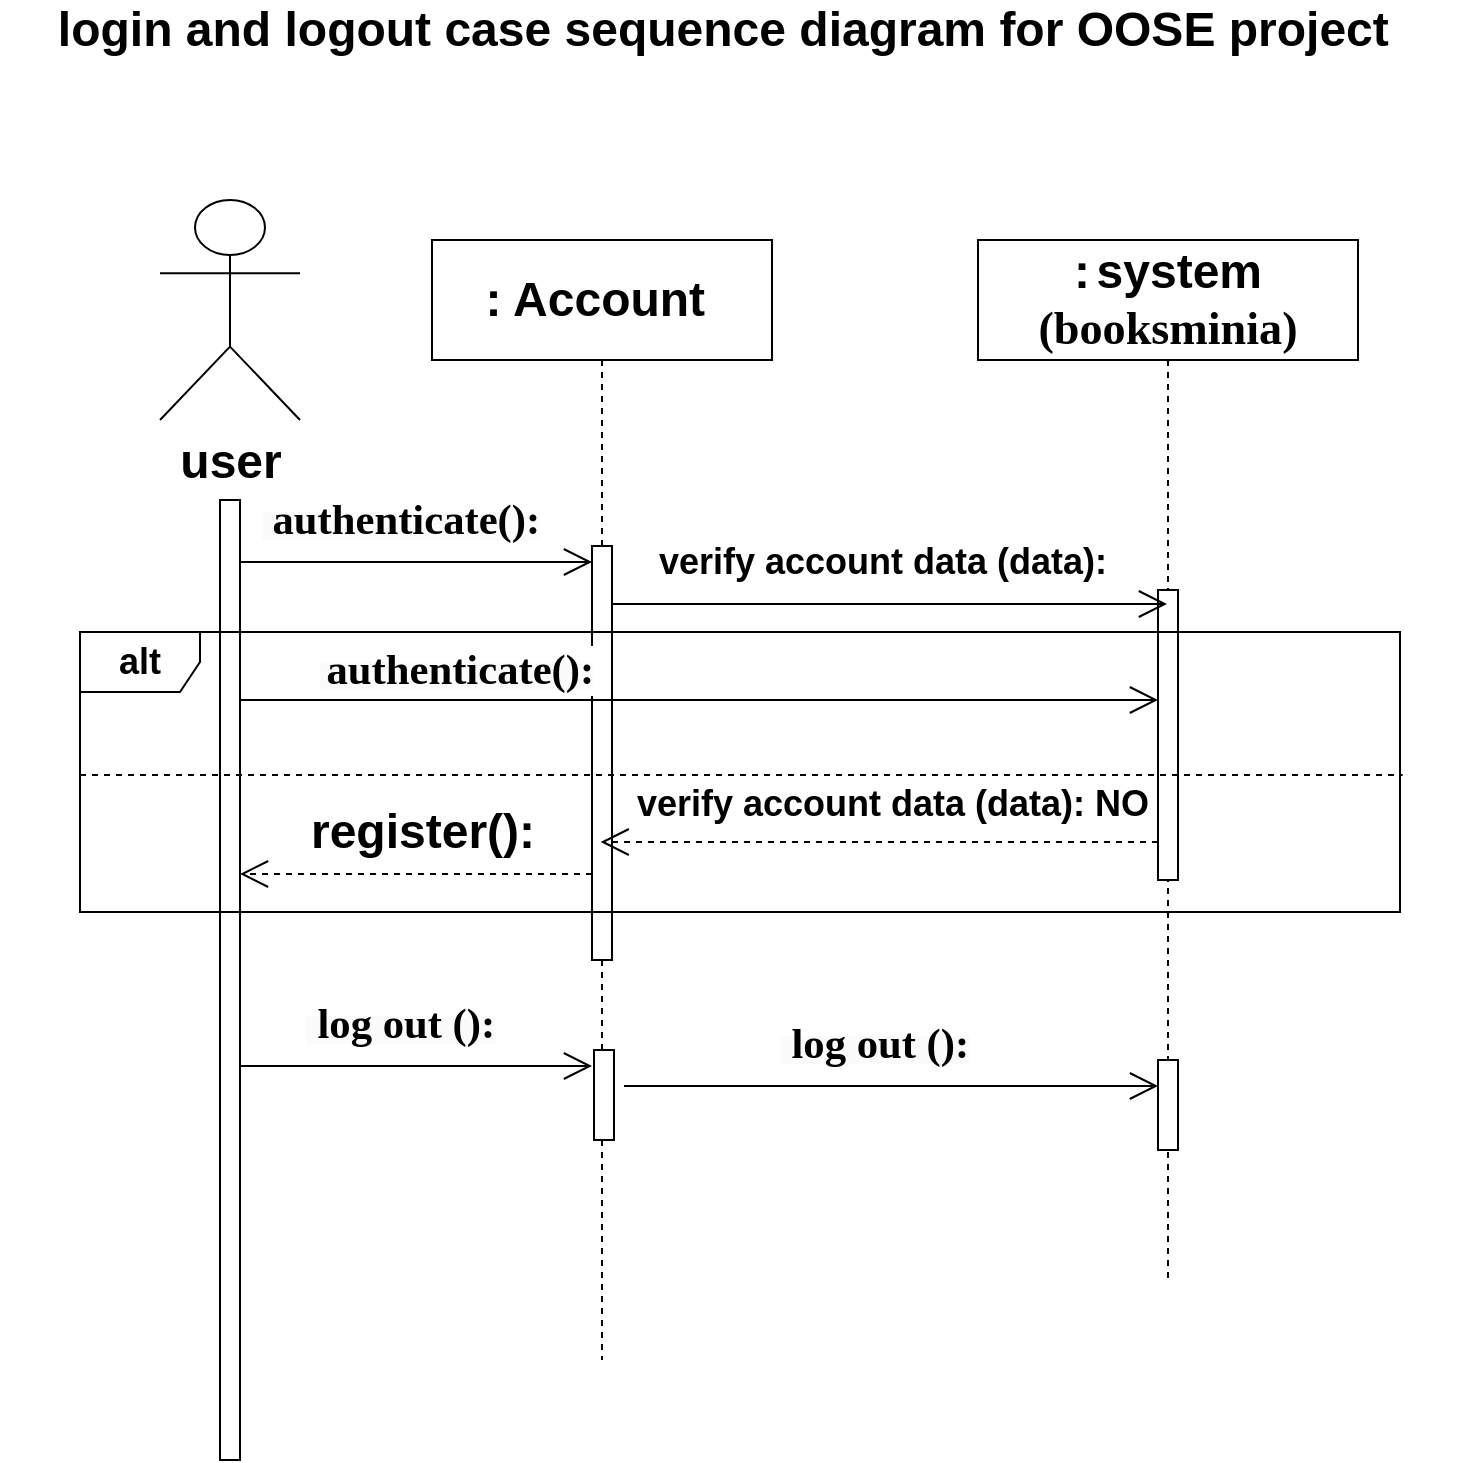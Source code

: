 <mxfile version="22.1.11" type="device">
  <diagram name="Page-1" id="eGDjCs74CiX1uYYfahEV">
    <mxGraphModel dx="1400" dy="2953" grid="1" gridSize="10" guides="1" tooltips="1" connect="1" arrows="1" fold="1" page="1" pageScale="1" pageWidth="850" pageHeight="1100" math="0" shadow="0">
      <root>
        <mxCell id="0" />
        <mxCell id="1" parent="0" />
        <mxCell id="B_eZrr6Voj85S-G9qspt-1" value="&lt;font style=&quot;font-size: 24px;&quot;&gt;&lt;b&gt;user&lt;/b&gt;&lt;/font&gt;" style="shape=umlActor;verticalLabelPosition=bottom;verticalAlign=top;html=1;" parent="1" vertex="1">
          <mxGeometry x="120" y="-2050" width="70" height="110" as="geometry" />
        </mxCell>
        <mxCell id="B_eZrr6Voj85S-G9qspt-2" value="&lt;b&gt;&lt;font style=&quot;font-size: 24px;&quot;&gt;login and logout case sequence diagram for OOSE project&amp;nbsp;&lt;/font&gt;&lt;/b&gt;" style="text;html=1;strokeColor=none;fillColor=none;align=center;verticalAlign=middle;whiteSpace=wrap;rounded=0;" parent="1" vertex="1">
          <mxGeometry x="40" y="-2150" width="730" height="30" as="geometry" />
        </mxCell>
        <mxCell id="sM-v2A3wkZq7hyRdQ6Ps-2" value="&lt;div&gt;&lt;font style=&quot;font-size: 24px;&quot;&gt;&lt;b&gt;: Account&amp;nbsp;&lt;/b&gt;&lt;/font&gt;&lt;/div&gt;" style="shape=umlLifeline;perimeter=lifelinePerimeter;whiteSpace=wrap;html=1;container=1;dropTarget=0;collapsible=0;recursiveResize=0;outlineConnect=0;portConstraint=eastwest;newEdgeStyle={&quot;curved&quot;:0,&quot;rounded&quot;:0};size=60;" vertex="1" parent="1">
          <mxGeometry x="256" y="-2030" width="170" height="560" as="geometry" />
        </mxCell>
        <mxCell id="sM-v2A3wkZq7hyRdQ6Ps-4" value="" style="html=1;points=[[0,0,0,0,5],[0,1,0,0,-5],[1,0,0,0,5],[1,1,0,0,-5]];perimeter=orthogonalPerimeter;outlineConnect=0;targetShapes=umlLifeline;portConstraint=eastwest;newEdgeStyle={&quot;curved&quot;:0,&quot;rounded&quot;:0};" vertex="1" parent="sM-v2A3wkZq7hyRdQ6Ps-2">
          <mxGeometry x="80" y="153" width="10" height="207" as="geometry" />
        </mxCell>
        <mxCell id="sM-v2A3wkZq7hyRdQ6Ps-21" value="" style="html=1;points=[[0,0,0,0,5],[0,1,0,0,-5],[1,0,0,0,5],[1,1,0,0,-5]];perimeter=orthogonalPerimeter;outlineConnect=0;targetShapes=umlLifeline;portConstraint=eastwest;newEdgeStyle={&quot;curved&quot;:0,&quot;rounded&quot;:0};" vertex="1" parent="sM-v2A3wkZq7hyRdQ6Ps-2">
          <mxGeometry x="81" y="405" width="10" height="45" as="geometry" />
        </mxCell>
        <mxCell id="sM-v2A3wkZq7hyRdQ6Ps-3" value="&lt;div&gt;&lt;b&gt;&lt;font style=&quot;font-size: 24px;&quot;&gt;:&lt;/font&gt;&lt;/b&gt; &lt;b&gt;&lt;font style=&quot;font-size: 24px;&quot;&gt;system&lt;br/&gt;&lt;/font&gt;&lt;/b&gt;&lt;/div&gt;&lt;div&gt;&lt;span style=&quot;font-size: 17.318pt; font-family: Arial-BoldMT; font-weight: bold;&quot;&gt;(booksminia)&lt;/span&gt;&lt;/div&gt;" style="shape=umlLifeline;perimeter=lifelinePerimeter;whiteSpace=wrap;html=1;container=1;dropTarget=0;collapsible=0;recursiveResize=0;outlineConnect=0;portConstraint=eastwest;newEdgeStyle={&quot;curved&quot;:0,&quot;rounded&quot;:0};size=60;" vertex="1" parent="1">
          <mxGeometry x="529" y="-2030" width="190" height="520" as="geometry" />
        </mxCell>
        <mxCell id="sM-v2A3wkZq7hyRdQ6Ps-6" value="" style="html=1;points=[[0,0,0,0,5],[0,1,0,0,-5],[1,0,0,0,5],[1,1,0,0,-5]];perimeter=orthogonalPerimeter;outlineConnect=0;targetShapes=umlLifeline;portConstraint=eastwest;newEdgeStyle={&quot;curved&quot;:0,&quot;rounded&quot;:0};" vertex="1" parent="sM-v2A3wkZq7hyRdQ6Ps-3">
          <mxGeometry x="90" y="175" width="10" height="145" as="geometry" />
        </mxCell>
        <mxCell id="sM-v2A3wkZq7hyRdQ6Ps-24" value="" style="html=1;points=[[0,0,0,0,5],[0,1,0,0,-5],[1,0,0,0,5],[1,1,0,0,-5]];perimeter=orthogonalPerimeter;outlineConnect=0;targetShapes=umlLifeline;portConstraint=eastwest;newEdgeStyle={&quot;curved&quot;:0,&quot;rounded&quot;:0};" vertex="1" parent="sM-v2A3wkZq7hyRdQ6Ps-3">
          <mxGeometry x="90" y="410" width="10" height="45" as="geometry" />
        </mxCell>
        <mxCell id="sM-v2A3wkZq7hyRdQ6Ps-5" value="" style="html=1;points=[[0,0,0,0,5],[0,1,0,0,-5],[1,0,0,0,5],[1,1,0,0,-5]];perimeter=orthogonalPerimeter;outlineConnect=0;targetShapes=umlLifeline;portConstraint=eastwest;newEdgeStyle={&quot;curved&quot;:0,&quot;rounded&quot;:0};" vertex="1" parent="1">
          <mxGeometry x="150" y="-1900" width="10" height="480" as="geometry" />
        </mxCell>
        <mxCell id="sM-v2A3wkZq7hyRdQ6Ps-7" value="" style="endArrow=open;endFill=1;endSize=12;html=1;rounded=0;" edge="1" parent="1">
          <mxGeometry width="160" relative="1" as="geometry">
            <mxPoint x="160" y="-1869" as="sourcePoint" />
            <mxPoint x="336" y="-1869" as="targetPoint" />
          </mxGeometry>
        </mxCell>
        <mxCell id="sM-v2A3wkZq7hyRdQ6Ps-9" value="&lt;span style=&quot;border-color: var(--border-color); background-color: rgb(251, 251, 251); font-family: &amp;quot;Times New Roman&amp;quot;; color: rgb(55, 65, 81); font-weight: bold; font-size: 16pt;&quot;&gt;&lt;/span&gt;&lt;b style=&quot;border-color: var(--border-color); font-size: 12px; background-color: rgb(251, 251, 251);&quot;&gt;&lt;span style=&quot;border-color: var(--border-color); font-family: &amp;quot;Times New Roman&amp;quot;; letter-spacing: 0pt; font-size: 16pt;&quot;&gt;&amp;nbsp;&lt;/span&gt;&lt;/b&gt;&lt;b style=&quot;border-color: var(--border-color); font-size: 12px; background-color: rgb(251, 251, 251);&quot;&gt;&lt;span style=&quot;border-color: var(--border-color); font-family: &amp;quot;Times New Roman&amp;quot;; letter-spacing: 0pt; font-size: 16pt;&quot;&gt;authenticate():&lt;/span&gt;&lt;/b&gt;" style="edgeLabel;html=1;align=center;verticalAlign=middle;resizable=0;points=[];" vertex="1" connectable="0" parent="sM-v2A3wkZq7hyRdQ6Ps-7">
          <mxGeometry x="-0.021" y="-1" relative="1" as="geometry">
            <mxPoint x="-6" y="-22" as="offset" />
          </mxGeometry>
        </mxCell>
        <mxCell id="sM-v2A3wkZq7hyRdQ6Ps-10" value="" style="endArrow=open;endFill=1;endSize=12;html=1;rounded=0;" edge="1" parent="1" target="sM-v2A3wkZq7hyRdQ6Ps-3">
          <mxGeometry width="160" relative="1" as="geometry">
            <mxPoint x="346" y="-1848" as="sourcePoint" />
            <mxPoint x="566" y="-1848" as="targetPoint" />
          </mxGeometry>
        </mxCell>
        <mxCell id="sM-v2A3wkZq7hyRdQ6Ps-11" value="&lt;div&gt;&lt;b&gt;&lt;font style=&quot;font-size: 18px;&quot;&gt;verify account data (data):&lt;/font&gt;&lt;/b&gt;&lt;/div&gt;" style="edgeLabel;html=1;align=center;verticalAlign=middle;resizable=0;points=[];" vertex="1" connectable="0" parent="sM-v2A3wkZq7hyRdQ6Ps-10">
          <mxGeometry x="-0.021" y="-1" relative="1" as="geometry">
            <mxPoint x="-1" y="-22" as="offset" />
          </mxGeometry>
        </mxCell>
        <mxCell id="sM-v2A3wkZq7hyRdQ6Ps-12" value="&lt;font style=&quot;font-size: 18px;&quot;&gt;&lt;b&gt;alt&lt;/b&gt;&lt;/font&gt;" style="shape=umlFrame;whiteSpace=wrap;html=1;pointerEvents=0;" vertex="1" parent="1">
          <mxGeometry x="80" y="-1834" width="660" height="140" as="geometry" />
        </mxCell>
        <mxCell id="sM-v2A3wkZq7hyRdQ6Ps-13" value="" style="endArrow=none;dashed=1;html=1;rounded=0;exitX=0;exitY=0.511;exitDx=0;exitDy=0;exitPerimeter=0;entryX=1.002;entryY=0.511;entryDx=0;entryDy=0;entryPerimeter=0;" edge="1" parent="1" source="sM-v2A3wkZq7hyRdQ6Ps-12" target="sM-v2A3wkZq7hyRdQ6Ps-12">
          <mxGeometry width="50" height="50" relative="1" as="geometry">
            <mxPoint x="40" y="-1590" as="sourcePoint" />
            <mxPoint x="640" y="-1762" as="targetPoint" />
          </mxGeometry>
        </mxCell>
        <mxCell id="sM-v2A3wkZq7hyRdQ6Ps-14" value="" style="endArrow=open;endFill=1;endSize=12;html=1;rounded=0;" edge="1" parent="1" target="sM-v2A3wkZq7hyRdQ6Ps-6">
          <mxGeometry width="160" relative="1" as="geometry">
            <mxPoint x="160" y="-1800" as="sourcePoint" />
            <mxPoint x="320" y="-1800" as="targetPoint" />
          </mxGeometry>
        </mxCell>
        <mxCell id="sM-v2A3wkZq7hyRdQ6Ps-15" value="&lt;b style=&quot;border-color: var(--border-color); font-size: 12px; background-color: rgb(251, 251, 251);&quot;&gt;&amp;nbsp;&lt;/b&gt;&lt;b style=&quot;border-color: var(--border-color); font-size: 12px; background-color: rgb(251, 251, 251);&quot;&gt;&lt;span style=&quot;border-color: var(--border-color); font-family: &amp;quot;Times New Roman&amp;quot;; letter-spacing: 0pt; font-size: 16pt;&quot;&gt;authenticate():&lt;/span&gt;&lt;/b&gt;" style="edgeLabel;html=1;align=center;verticalAlign=middle;resizable=0;points=[];" vertex="1" connectable="0" parent="sM-v2A3wkZq7hyRdQ6Ps-14">
          <mxGeometry x="-0.016" y="1" relative="1" as="geometry">
            <mxPoint x="-118" y="-14" as="offset" />
          </mxGeometry>
        </mxCell>
        <mxCell id="sM-v2A3wkZq7hyRdQ6Ps-16" value="&lt;b style=&quot;border-color: var(--border-color);&quot;&gt;&lt;font style=&quot;border-color: var(--border-color); font-size: 18px;&quot;&gt;verify account data (data): NO&lt;/font&gt;&lt;/b&gt;" style="endArrow=open;endSize=12;dashed=1;html=1;rounded=0;" edge="1" parent="1">
          <mxGeometry x="-0.045" y="-19" width="160" relative="1" as="geometry">
            <mxPoint x="619" y="-1729" as="sourcePoint" />
            <mxPoint x="340.324" y="-1729" as="targetPoint" />
            <mxPoint as="offset" />
          </mxGeometry>
        </mxCell>
        <mxCell id="sM-v2A3wkZq7hyRdQ6Ps-17" value="" style="endArrow=open;endSize=12;dashed=1;html=1;rounded=0;" edge="1" parent="1">
          <mxGeometry x="-0.026" y="-21" width="160" relative="1" as="geometry">
            <mxPoint x="336" y="-1713" as="sourcePoint" />
            <mxPoint x="160" y="-1713" as="targetPoint" />
            <mxPoint x="-1" as="offset" />
          </mxGeometry>
        </mxCell>
        <mxCell id="sM-v2A3wkZq7hyRdQ6Ps-18" value="&lt;b style=&quot;border-color: var(--border-color); color: rgb(0, 0, 0); font-family: Helvetica; font-style: normal; font-variant-ligatures: normal; font-variant-caps: normal; letter-spacing: normal; orphans: 2; text-align: center; text-indent: 0px; text-transform: none; widows: 2; word-spacing: 0px; -webkit-text-stroke-width: 0px; text-decoration-thickness: initial; text-decoration-style: initial; text-decoration-color: initial; font-size: 24px;&quot;&gt;register():&lt;/b&gt;" style="edgeLabel;html=1;align=center;verticalAlign=middle;resizable=0;points=[];" vertex="1" connectable="0" parent="sM-v2A3wkZq7hyRdQ6Ps-17">
          <mxGeometry x="0.01" y="-28" relative="1" as="geometry">
            <mxPoint x="4" y="7" as="offset" />
          </mxGeometry>
        </mxCell>
        <mxCell id="sM-v2A3wkZq7hyRdQ6Ps-19" value="" style="endArrow=open;endFill=1;endSize=12;html=1;rounded=0;" edge="1" parent="1">
          <mxGeometry width="160" relative="1" as="geometry">
            <mxPoint x="160" y="-1617" as="sourcePoint" />
            <mxPoint x="336" y="-1617" as="targetPoint" />
          </mxGeometry>
        </mxCell>
        <mxCell id="sM-v2A3wkZq7hyRdQ6Ps-20" value="&lt;span style=&quot;border-color: var(--border-color); background-color: rgb(251, 251, 251); font-family: &amp;quot;Times New Roman&amp;quot;; color: rgb(55, 65, 81); font-weight: bold; font-size: 16pt;&quot;&gt;&lt;/span&gt;&lt;b style=&quot;border-color: var(--border-color); font-size: 12px; background-color: rgb(251, 251, 251);&quot;&gt;&lt;span style=&quot;border-color: var(--border-color); font-family: &amp;quot;Times New Roman&amp;quot;; letter-spacing: 0pt; font-size: 16pt;&quot;&gt;&amp;nbsp;log out&amp;nbsp;&lt;/span&gt;&lt;/b&gt;&lt;b style=&quot;border-color: var(--border-color); font-size: 12px; background-color: rgb(251, 251, 251);&quot;&gt;&lt;span style=&quot;border-color: var(--border-color); font-family: &amp;quot;Times New Roman&amp;quot;; letter-spacing: 0pt; font-size: 16pt;&quot;&gt;():&lt;/span&gt;&lt;/b&gt;" style="edgeLabel;html=1;align=center;verticalAlign=middle;resizable=0;points=[];" vertex="1" connectable="0" parent="sM-v2A3wkZq7hyRdQ6Ps-19">
          <mxGeometry x="-0.021" y="-1" relative="1" as="geometry">
            <mxPoint x="-6" y="-22" as="offset" />
          </mxGeometry>
        </mxCell>
        <mxCell id="sM-v2A3wkZq7hyRdQ6Ps-22" value="" style="endArrow=open;endFill=1;endSize=12;html=1;rounded=0;" edge="1" parent="1">
          <mxGeometry width="160" relative="1" as="geometry">
            <mxPoint x="352" y="-1607" as="sourcePoint" />
            <mxPoint x="619" y="-1607" as="targetPoint" />
          </mxGeometry>
        </mxCell>
        <mxCell id="sM-v2A3wkZq7hyRdQ6Ps-23" value="&lt;span style=&quot;border-color: var(--border-color); background-color: rgb(251, 251, 251); font-family: &amp;quot;Times New Roman&amp;quot;; color: rgb(55, 65, 81); font-weight: bold; font-size: 16pt;&quot;&gt;&lt;/span&gt;&lt;b style=&quot;border-color: var(--border-color); font-size: 12px; background-color: rgb(251, 251, 251);&quot;&gt;&lt;span style=&quot;border-color: var(--border-color); font-family: &amp;quot;Times New Roman&amp;quot;; letter-spacing: 0pt; font-size: 16pt;&quot;&gt;&amp;nbsp;log out&amp;nbsp;&lt;/span&gt;&lt;/b&gt;&lt;b style=&quot;border-color: var(--border-color); font-size: 12px; background-color: rgb(251, 251, 251);&quot;&gt;&lt;span style=&quot;border-color: var(--border-color); font-family: &amp;quot;Times New Roman&amp;quot;; letter-spacing: 0pt; font-size: 16pt;&quot;&gt;():&lt;/span&gt;&lt;/b&gt;" style="edgeLabel;html=1;align=center;verticalAlign=middle;resizable=0;points=[];" vertex="1" connectable="0" parent="sM-v2A3wkZq7hyRdQ6Ps-22">
          <mxGeometry x="-0.021" y="-1" relative="1" as="geometry">
            <mxPoint x="-6" y="-22" as="offset" />
          </mxGeometry>
        </mxCell>
      </root>
    </mxGraphModel>
  </diagram>
</mxfile>
